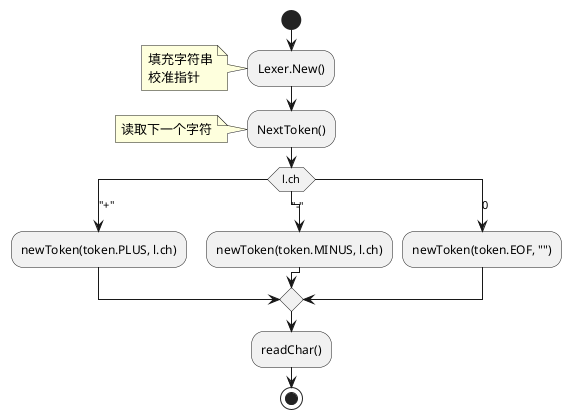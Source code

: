 @startuml
'https://plantuml.com/activity-diagram-beta

start
:Lexer.New();
note
填充字符串
校准指针
end note
:NextToken();
note
读取下一个字符
end note

switch (l.ch)
case("+")
:newToken(token.PLUS, l.ch);
case("-")
:newToken(token.MINUS, l.ch);
case(0)
:newToken(token.EOF, "");
endswitch

:readChar();
stop

@enduml
